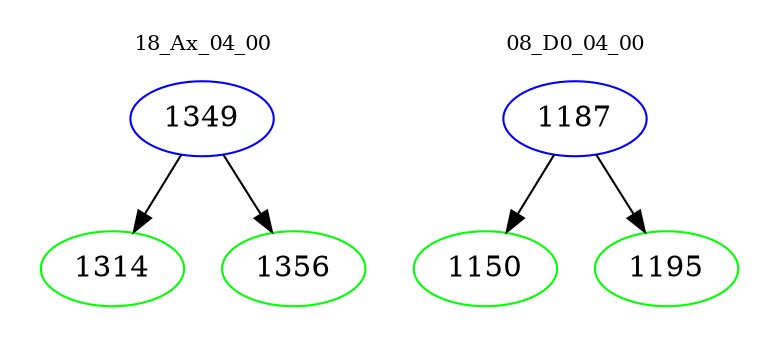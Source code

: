 digraph{
subgraph cluster_0 {
color = white
label = "18_Ax_04_00";
fontsize=10;
T0_1349 [label="1349", color="blue"]
T0_1349 -> T0_1314 [color="black"]
T0_1314 [label="1314", color="green"]
T0_1349 -> T0_1356 [color="black"]
T0_1356 [label="1356", color="green"]
}
subgraph cluster_1 {
color = white
label = "08_D0_04_00";
fontsize=10;
T1_1187 [label="1187", color="blue"]
T1_1187 -> T1_1150 [color="black"]
T1_1150 [label="1150", color="green"]
T1_1187 -> T1_1195 [color="black"]
T1_1195 [label="1195", color="green"]
}
}

